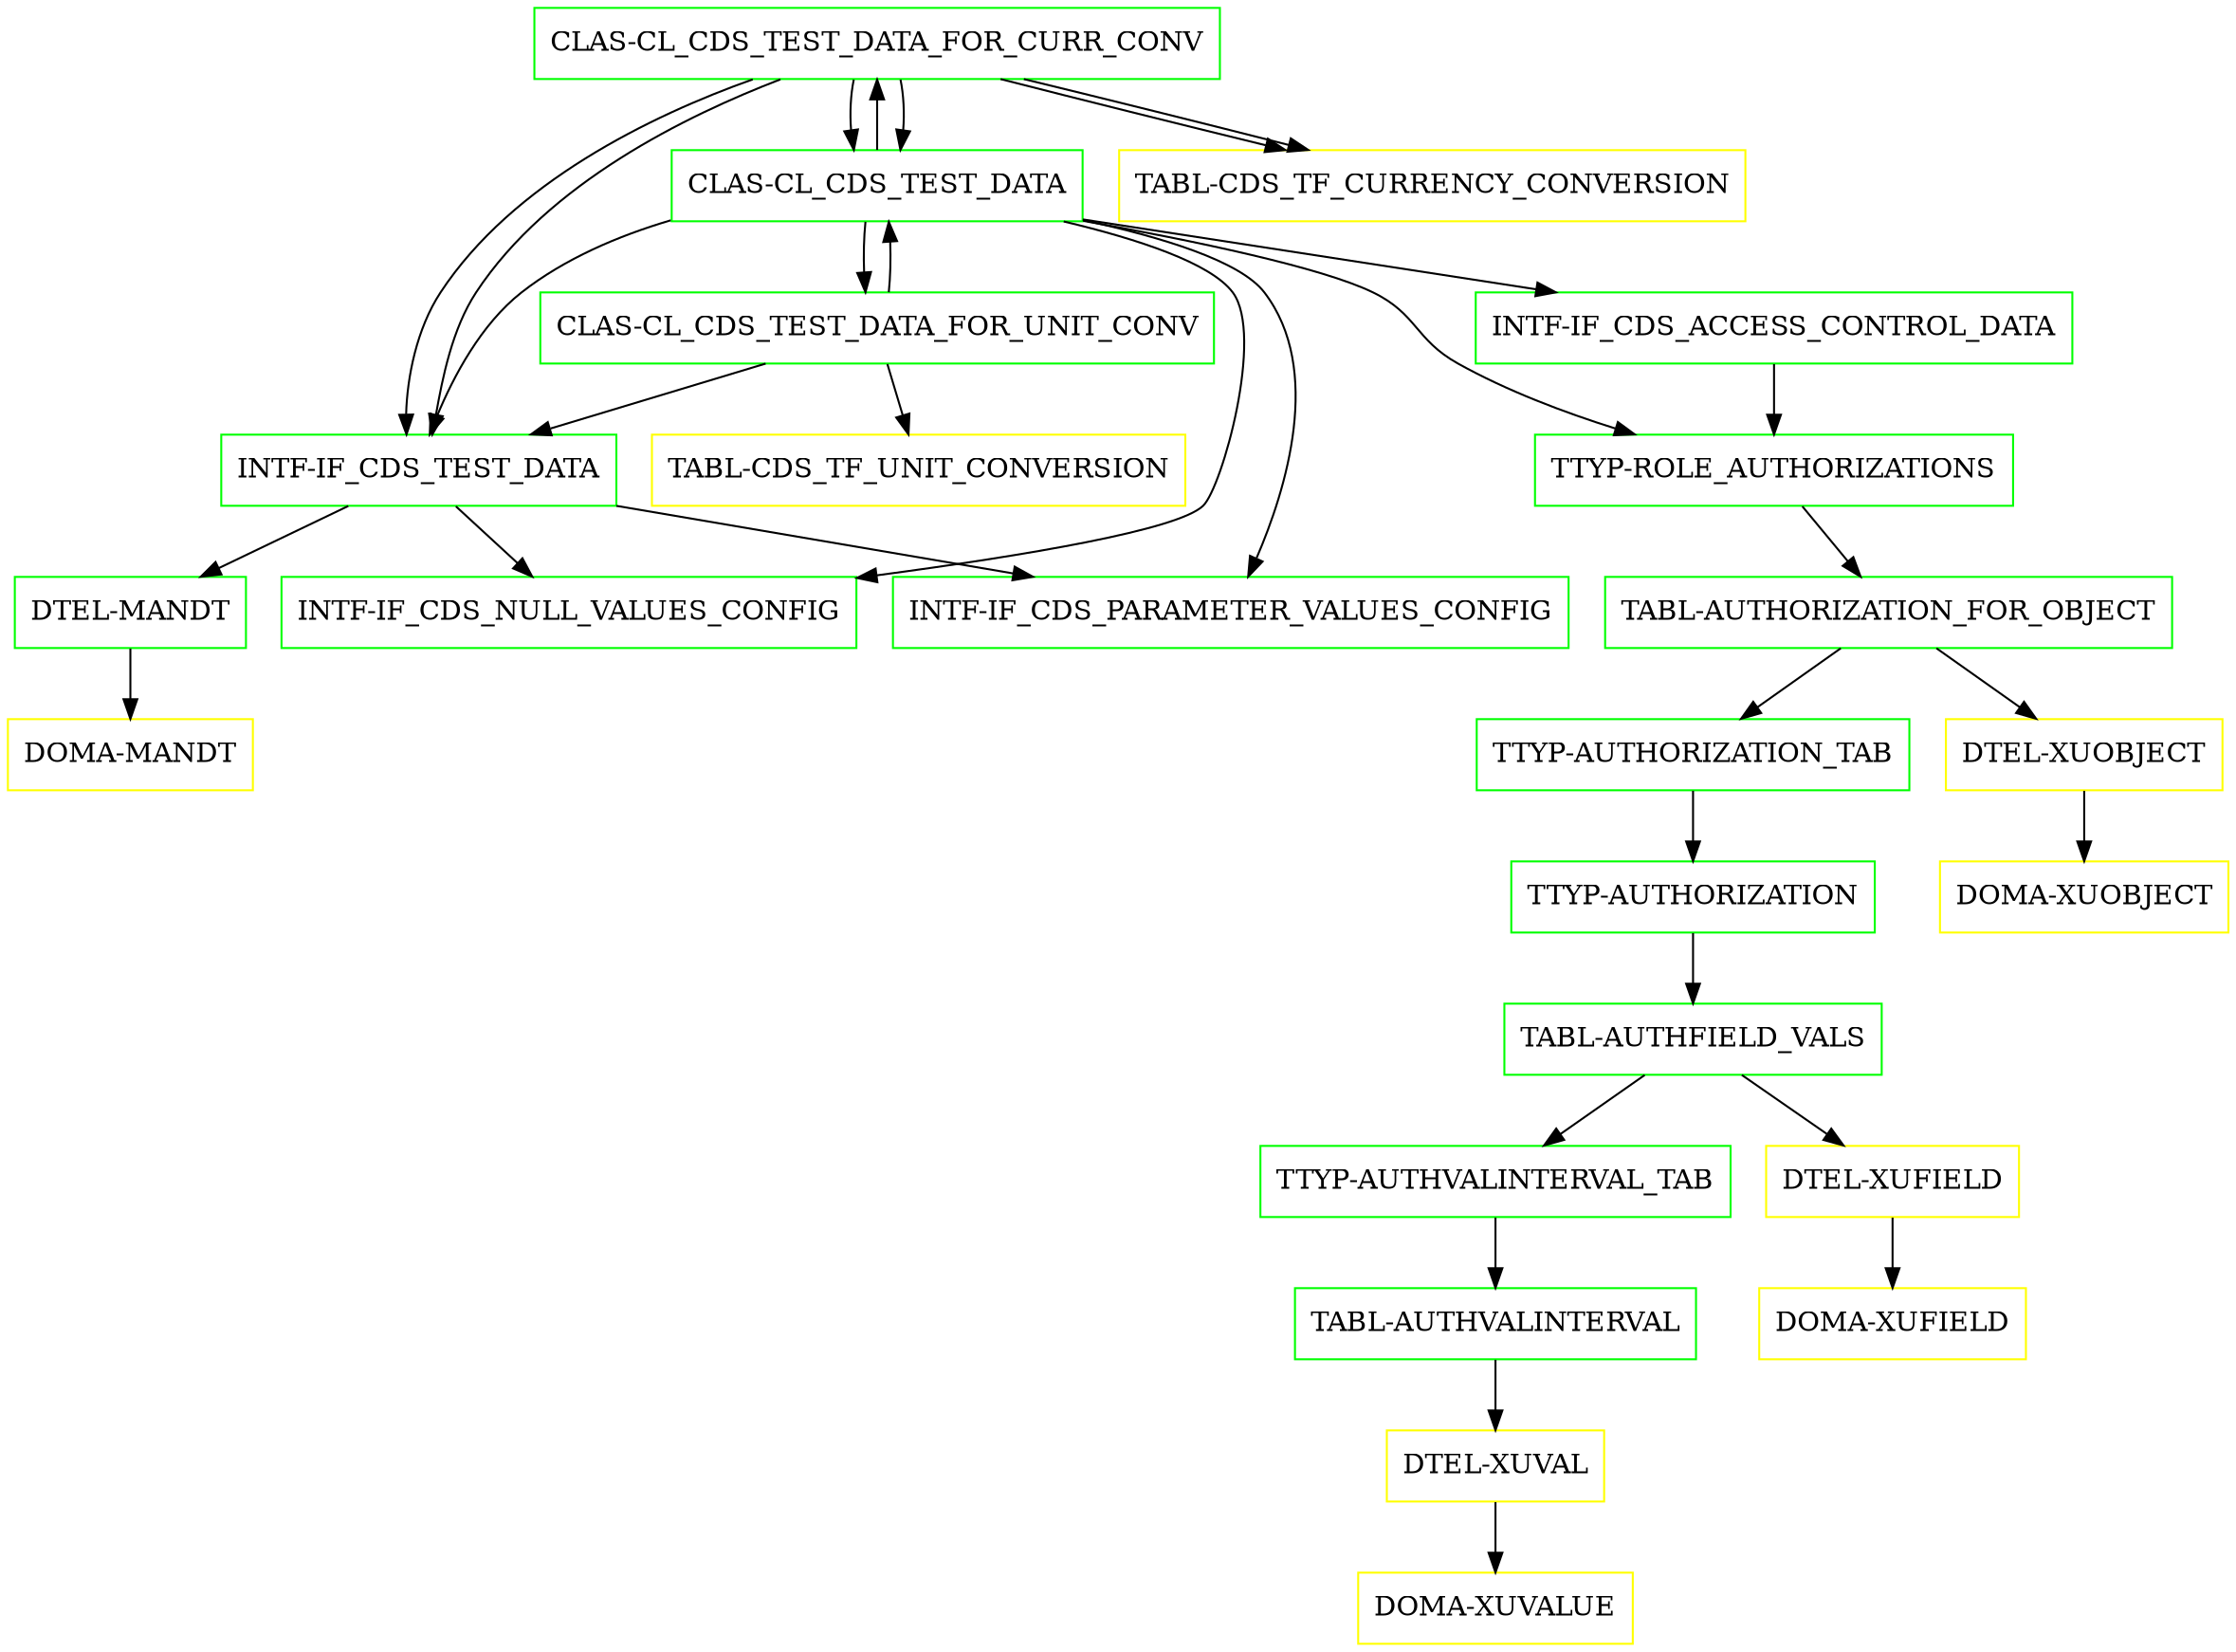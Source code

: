 digraph G {
  "CLAS-CL_CDS_TEST_DATA_FOR_CURR_CONV" [shape=box,color=green];
  "INTF-IF_CDS_TEST_DATA" [shape=box,color=green,URL="./INTF_IF_CDS_TEST_DATA.html"];
  "INTF-IF_CDS_NULL_VALUES_CONFIG" [shape=box,color=green,URL="./INTF_IF_CDS_NULL_VALUES_CONFIG.html"];
  "INTF-IF_CDS_PARAMETER_VALUES_CONFIG" [shape=box,color=green,URL="./INTF_IF_CDS_PARAMETER_VALUES_CONFIG.html"];
  "DTEL-MANDT" [shape=box,color=green,URL="./DTEL_MANDT.html"];
  "DOMA-MANDT" [shape=box,color=yellow,URL="./DOMA_MANDT.html"];
  "CLAS-CL_CDS_TEST_DATA" [shape=box,color=green,URL="./CLAS_CL_CDS_TEST_DATA.html"];
  "INTF-IF_CDS_ACCESS_CONTROL_DATA" [shape=box,color=green,URL="./INTF_IF_CDS_ACCESS_CONTROL_DATA.html"];
  "TTYP-ROLE_AUTHORIZATIONS" [shape=box,color=green,URL="./TTYP_ROLE_AUTHORIZATIONS.html"];
  "TABL-AUTHORIZATION_FOR_OBJECT" [shape=box,color=green,URL="./TABL_AUTHORIZATION_FOR_OBJECT.html"];
  "TTYP-AUTHORIZATION_TAB" [shape=box,color=green,URL="./TTYP_AUTHORIZATION_TAB.html"];
  "TTYP-AUTHORIZATION" [shape=box,color=green,URL="./TTYP_AUTHORIZATION.html"];
  "TABL-AUTHFIELD_VALS" [shape=box,color=green,URL="./TABL_AUTHFIELD_VALS.html"];
  "TTYP-AUTHVALINTERVAL_TAB" [shape=box,color=green,URL="./TTYP_AUTHVALINTERVAL_TAB.html"];
  "TABL-AUTHVALINTERVAL" [shape=box,color=green,URL="./TABL_AUTHVALINTERVAL.html"];
  "DTEL-XUVAL" [shape=box,color=yellow,URL="./DTEL_XUVAL.html"];
  "DOMA-XUVALUE" [shape=box,color=yellow,URL="./DOMA_XUVALUE.html"];
  "DTEL-XUFIELD" [shape=box,color=yellow,URL="./DTEL_XUFIELD.html"];
  "DOMA-XUFIELD" [shape=box,color=yellow,URL="./DOMA_XUFIELD.html"];
  "DTEL-XUOBJECT" [shape=box,color=yellow,URL="./DTEL_XUOBJECT.html"];
  "DOMA-XUOBJECT" [shape=box,color=yellow,URL="./DOMA_XUOBJECT.html"];
  "CLAS-CL_CDS_TEST_DATA_FOR_UNIT_CONV" [shape=box,color=green,URL="./CLAS_CL_CDS_TEST_DATA_FOR_UNIT_CONV.html"];
  "TABL-CDS_TF_UNIT_CONVERSION" [shape=box,color=yellow,URL="./TABL_CDS_TF_UNIT_CONVERSION.html"];
  "CLAS-CL_CDS_TEST_DATA_FOR_CURR_CONV" [shape=box,color=green,URL="./CLAS_CL_CDS_TEST_DATA_FOR_CURR_CONV.html"];
  "TABL-CDS_TF_CURRENCY_CONVERSION" [shape=box,color=yellow,URL="./TABL_CDS_TF_CURRENCY_CONVERSION.html"];
  "CLAS-CL_CDS_TEST_DATA_FOR_CURR_CONV" -> "TABL-CDS_TF_CURRENCY_CONVERSION";
  "CLAS-CL_CDS_TEST_DATA_FOR_CURR_CONV" -> "CLAS-CL_CDS_TEST_DATA";
  "CLAS-CL_CDS_TEST_DATA_FOR_CURR_CONV" -> "INTF-IF_CDS_TEST_DATA";
  "INTF-IF_CDS_TEST_DATA" -> "DTEL-MANDT";
  "INTF-IF_CDS_TEST_DATA" -> "INTF-IF_CDS_PARAMETER_VALUES_CONFIG";
  "INTF-IF_CDS_TEST_DATA" -> "INTF-IF_CDS_NULL_VALUES_CONFIG";
  "DTEL-MANDT" -> "DOMA-MANDT";
  "CLAS-CL_CDS_TEST_DATA" -> "TTYP-ROLE_AUTHORIZATIONS";
  "CLAS-CL_CDS_TEST_DATA" -> "INTF-IF_CDS_TEST_DATA";
  "CLAS-CL_CDS_TEST_DATA" -> "CLAS-CL_CDS_TEST_DATA_FOR_CURR_CONV";
  "CLAS-CL_CDS_TEST_DATA" -> "CLAS-CL_CDS_TEST_DATA_FOR_UNIT_CONV";
  "CLAS-CL_CDS_TEST_DATA" -> "INTF-IF_CDS_NULL_VALUES_CONFIG";
  "CLAS-CL_CDS_TEST_DATA" -> "INTF-IF_CDS_PARAMETER_VALUES_CONFIG";
  "CLAS-CL_CDS_TEST_DATA" -> "INTF-IF_CDS_ACCESS_CONTROL_DATA";
  "INTF-IF_CDS_ACCESS_CONTROL_DATA" -> "TTYP-ROLE_AUTHORIZATIONS";
  "TTYP-ROLE_AUTHORIZATIONS" -> "TABL-AUTHORIZATION_FOR_OBJECT";
  "TABL-AUTHORIZATION_FOR_OBJECT" -> "DTEL-XUOBJECT";
  "TABL-AUTHORIZATION_FOR_OBJECT" -> "TTYP-AUTHORIZATION_TAB";
  "TTYP-AUTHORIZATION_TAB" -> "TTYP-AUTHORIZATION";
  "TTYP-AUTHORIZATION" -> "TABL-AUTHFIELD_VALS";
  "TABL-AUTHFIELD_VALS" -> "DTEL-XUFIELD";
  "TABL-AUTHFIELD_VALS" -> "TTYP-AUTHVALINTERVAL_TAB";
  "TTYP-AUTHVALINTERVAL_TAB" -> "TABL-AUTHVALINTERVAL";
  "TABL-AUTHVALINTERVAL" -> "DTEL-XUVAL";
  "DTEL-XUVAL" -> "DOMA-XUVALUE";
  "DTEL-XUFIELD" -> "DOMA-XUFIELD";
  "DTEL-XUOBJECT" -> "DOMA-XUOBJECT";
  "CLAS-CL_CDS_TEST_DATA_FOR_UNIT_CONV" -> "TABL-CDS_TF_UNIT_CONVERSION";
  "CLAS-CL_CDS_TEST_DATA_FOR_UNIT_CONV" -> "CLAS-CL_CDS_TEST_DATA";
  "CLAS-CL_CDS_TEST_DATA_FOR_UNIT_CONV" -> "INTF-IF_CDS_TEST_DATA";
  "CLAS-CL_CDS_TEST_DATA_FOR_CURR_CONV" -> "TABL-CDS_TF_CURRENCY_CONVERSION";
  "CLAS-CL_CDS_TEST_DATA_FOR_CURR_CONV" -> "CLAS-CL_CDS_TEST_DATA";
  "CLAS-CL_CDS_TEST_DATA_FOR_CURR_CONV" -> "INTF-IF_CDS_TEST_DATA";
}

